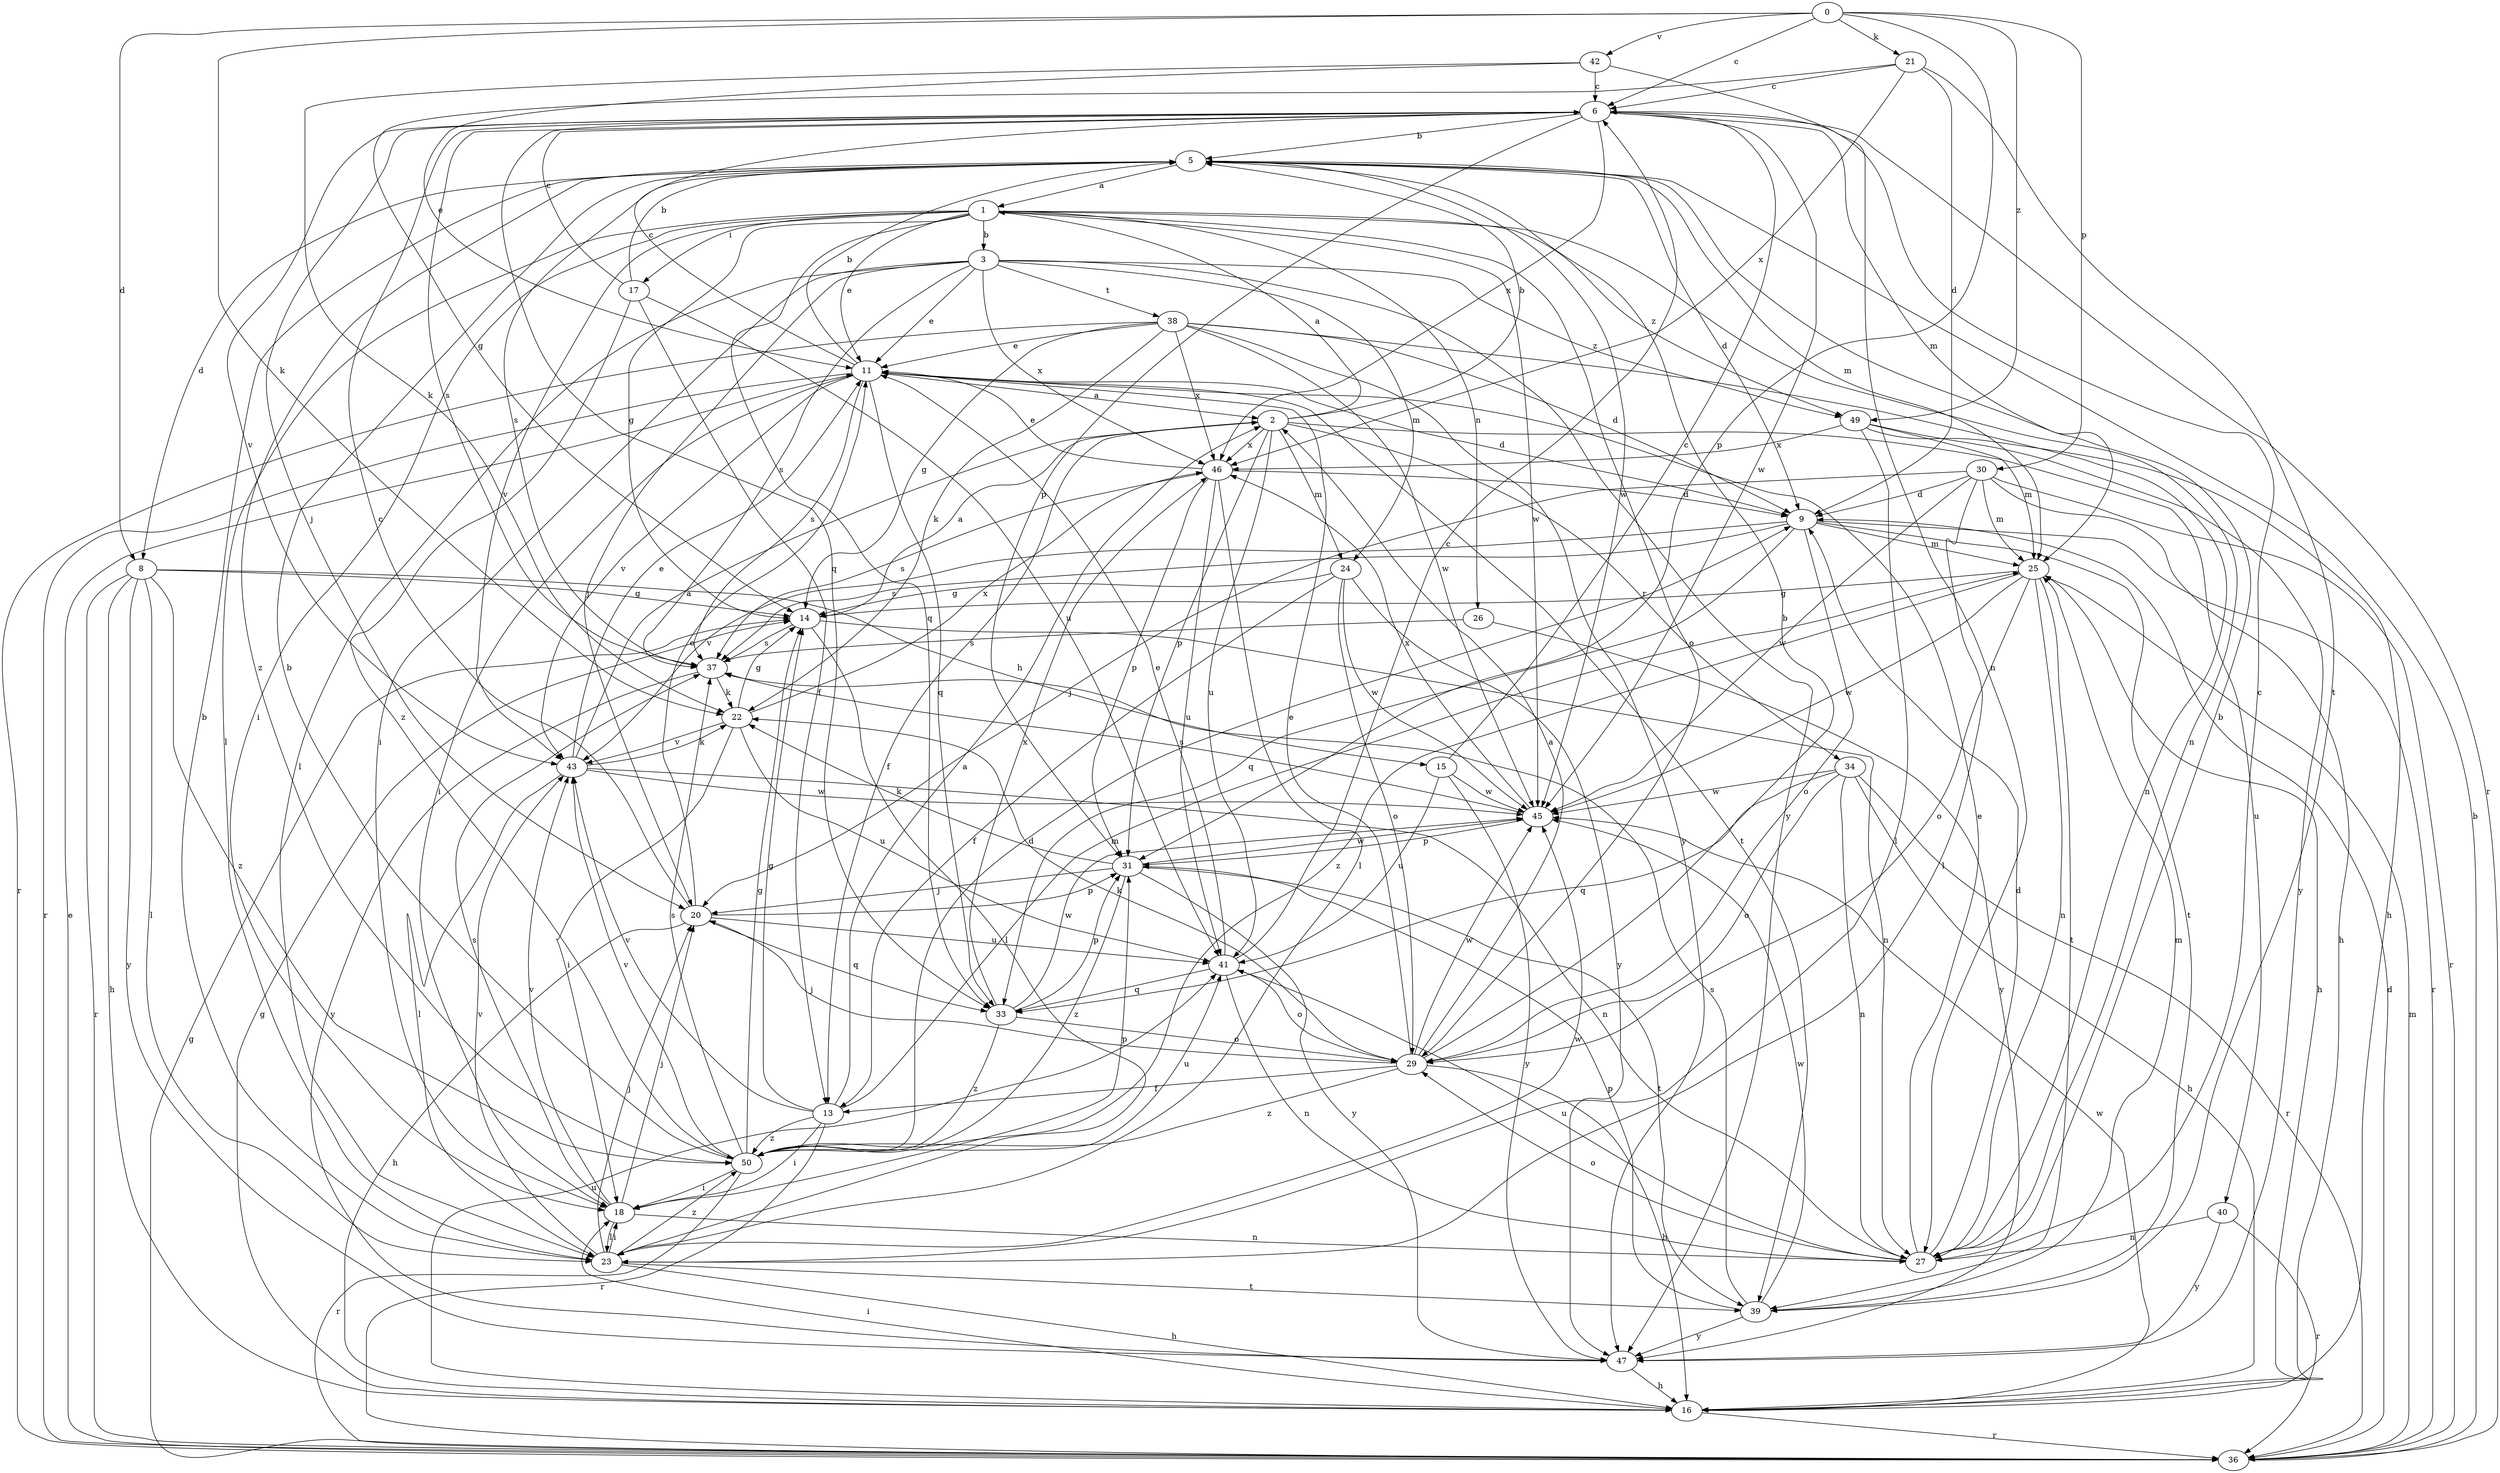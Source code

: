 strict digraph  {
0;
1;
2;
3;
5;
6;
8;
9;
11;
13;
14;
15;
16;
17;
18;
20;
21;
22;
23;
24;
25;
26;
27;
29;
30;
31;
33;
34;
36;
37;
38;
39;
40;
41;
42;
43;
45;
46;
47;
49;
50;
0 -> 6  [label=c];
0 -> 8  [label=d];
0 -> 21  [label=k];
0 -> 22  [label=k];
0 -> 30  [label=p];
0 -> 31  [label=p];
0 -> 42  [label=v];
0 -> 49  [label=z];
1 -> 3  [label=b];
1 -> 11  [label=e];
1 -> 14  [label=g];
1 -> 17  [label=i];
1 -> 18  [label=i];
1 -> 23  [label=l];
1 -> 26  [label=n];
1 -> 27  [label=n];
1 -> 29  [label=o];
1 -> 33  [label=q];
1 -> 43  [label=v];
1 -> 45  [label=w];
1 -> 49  [label=z];
2 -> 1  [label=a];
2 -> 5  [label=b];
2 -> 13  [label=f];
2 -> 24  [label=m];
2 -> 31  [label=p];
2 -> 34  [label=r];
2 -> 40  [label=u];
2 -> 41  [label=u];
2 -> 46  [label=x];
3 -> 11  [label=e];
3 -> 18  [label=i];
3 -> 20  [label=j];
3 -> 23  [label=l];
3 -> 24  [label=m];
3 -> 37  [label=s];
3 -> 38  [label=t];
3 -> 46  [label=x];
3 -> 47  [label=y];
3 -> 49  [label=z];
5 -> 1  [label=a];
5 -> 8  [label=d];
5 -> 9  [label=d];
5 -> 25  [label=m];
5 -> 37  [label=s];
5 -> 45  [label=w];
5 -> 50  [label=z];
6 -> 5  [label=b];
6 -> 20  [label=j];
6 -> 25  [label=m];
6 -> 31  [label=p];
6 -> 33  [label=q];
6 -> 36  [label=r];
6 -> 37  [label=s];
6 -> 43  [label=v];
6 -> 45  [label=w];
6 -> 46  [label=x];
8 -> 14  [label=g];
8 -> 15  [label=h];
8 -> 16  [label=h];
8 -> 23  [label=l];
8 -> 36  [label=r];
8 -> 47  [label=y];
8 -> 50  [label=z];
9 -> 25  [label=m];
9 -> 29  [label=o];
9 -> 33  [label=q];
9 -> 36  [label=r];
9 -> 37  [label=s];
9 -> 39  [label=t];
9 -> 43  [label=v];
11 -> 2  [label=a];
11 -> 5  [label=b];
11 -> 6  [label=c];
11 -> 9  [label=d];
11 -> 18  [label=i];
11 -> 33  [label=q];
11 -> 36  [label=r];
11 -> 37  [label=s];
11 -> 39  [label=t];
11 -> 43  [label=v];
13 -> 2  [label=a];
13 -> 14  [label=g];
13 -> 18  [label=i];
13 -> 25  [label=m];
13 -> 36  [label=r];
13 -> 43  [label=v];
13 -> 50  [label=z];
14 -> 2  [label=a];
14 -> 23  [label=l];
14 -> 27  [label=n];
14 -> 37  [label=s];
15 -> 6  [label=c];
15 -> 41  [label=u];
15 -> 45  [label=w];
15 -> 47  [label=y];
16 -> 14  [label=g];
16 -> 18  [label=i];
16 -> 36  [label=r];
16 -> 41  [label=u];
16 -> 45  [label=w];
17 -> 5  [label=b];
17 -> 6  [label=c];
17 -> 13  [label=f];
17 -> 41  [label=u];
17 -> 50  [label=z];
18 -> 20  [label=j];
18 -> 23  [label=l];
18 -> 27  [label=n];
18 -> 31  [label=p];
18 -> 37  [label=s];
18 -> 43  [label=v];
20 -> 6  [label=c];
20 -> 11  [label=e];
20 -> 16  [label=h];
20 -> 31  [label=p];
20 -> 33  [label=q];
20 -> 41  [label=u];
21 -> 6  [label=c];
21 -> 9  [label=d];
21 -> 14  [label=g];
21 -> 39  [label=t];
21 -> 46  [label=x];
22 -> 14  [label=g];
22 -> 18  [label=i];
22 -> 41  [label=u];
22 -> 43  [label=v];
22 -> 46  [label=x];
23 -> 5  [label=b];
23 -> 16  [label=h];
23 -> 18  [label=i];
23 -> 20  [label=j];
23 -> 39  [label=t];
23 -> 43  [label=v];
23 -> 45  [label=w];
23 -> 50  [label=z];
24 -> 13  [label=f];
24 -> 14  [label=g];
24 -> 29  [label=o];
24 -> 45  [label=w];
24 -> 47  [label=y];
25 -> 14  [label=g];
25 -> 16  [label=h];
25 -> 27  [label=n];
25 -> 29  [label=o];
25 -> 39  [label=t];
25 -> 45  [label=w];
25 -> 50  [label=z];
26 -> 37  [label=s];
26 -> 47  [label=y];
27 -> 5  [label=b];
27 -> 6  [label=c];
27 -> 9  [label=d];
27 -> 11  [label=e];
27 -> 29  [label=o];
27 -> 41  [label=u];
29 -> 2  [label=a];
29 -> 5  [label=b];
29 -> 11  [label=e];
29 -> 13  [label=f];
29 -> 16  [label=h];
29 -> 20  [label=j];
29 -> 22  [label=k];
29 -> 45  [label=w];
29 -> 50  [label=z];
30 -> 9  [label=d];
30 -> 16  [label=h];
30 -> 20  [label=j];
30 -> 23  [label=l];
30 -> 25  [label=m];
30 -> 36  [label=r];
30 -> 45  [label=w];
31 -> 20  [label=j];
31 -> 22  [label=k];
31 -> 39  [label=t];
31 -> 45  [label=w];
31 -> 47  [label=y];
31 -> 50  [label=z];
33 -> 29  [label=o];
33 -> 31  [label=p];
33 -> 45  [label=w];
33 -> 46  [label=x];
33 -> 50  [label=z];
34 -> 16  [label=h];
34 -> 27  [label=n];
34 -> 29  [label=o];
34 -> 33  [label=q];
34 -> 36  [label=r];
34 -> 45  [label=w];
36 -> 5  [label=b];
36 -> 9  [label=d];
36 -> 11  [label=e];
36 -> 14  [label=g];
36 -> 25  [label=m];
37 -> 22  [label=k];
37 -> 47  [label=y];
38 -> 9  [label=d];
38 -> 11  [label=e];
38 -> 14  [label=g];
38 -> 22  [label=k];
38 -> 27  [label=n];
38 -> 36  [label=r];
38 -> 45  [label=w];
38 -> 46  [label=x];
38 -> 47  [label=y];
39 -> 25  [label=m];
39 -> 31  [label=p];
39 -> 37  [label=s];
39 -> 45  [label=w];
39 -> 47  [label=y];
40 -> 27  [label=n];
40 -> 36  [label=r];
40 -> 47  [label=y];
41 -> 6  [label=c];
41 -> 11  [label=e];
41 -> 27  [label=n];
41 -> 29  [label=o];
41 -> 33  [label=q];
42 -> 6  [label=c];
42 -> 11  [label=e];
42 -> 22  [label=k];
42 -> 27  [label=n];
43 -> 2  [label=a];
43 -> 11  [label=e];
43 -> 22  [label=k];
43 -> 23  [label=l];
43 -> 27  [label=n];
43 -> 45  [label=w];
45 -> 31  [label=p];
45 -> 37  [label=s];
45 -> 46  [label=x];
46 -> 9  [label=d];
46 -> 11  [label=e];
46 -> 23  [label=l];
46 -> 31  [label=p];
46 -> 37  [label=s];
46 -> 41  [label=u];
47 -> 16  [label=h];
49 -> 16  [label=h];
49 -> 23  [label=l];
49 -> 25  [label=m];
49 -> 46  [label=x];
49 -> 47  [label=y];
50 -> 5  [label=b];
50 -> 9  [label=d];
50 -> 14  [label=g];
50 -> 18  [label=i];
50 -> 36  [label=r];
50 -> 37  [label=s];
50 -> 41  [label=u];
50 -> 43  [label=v];
}
